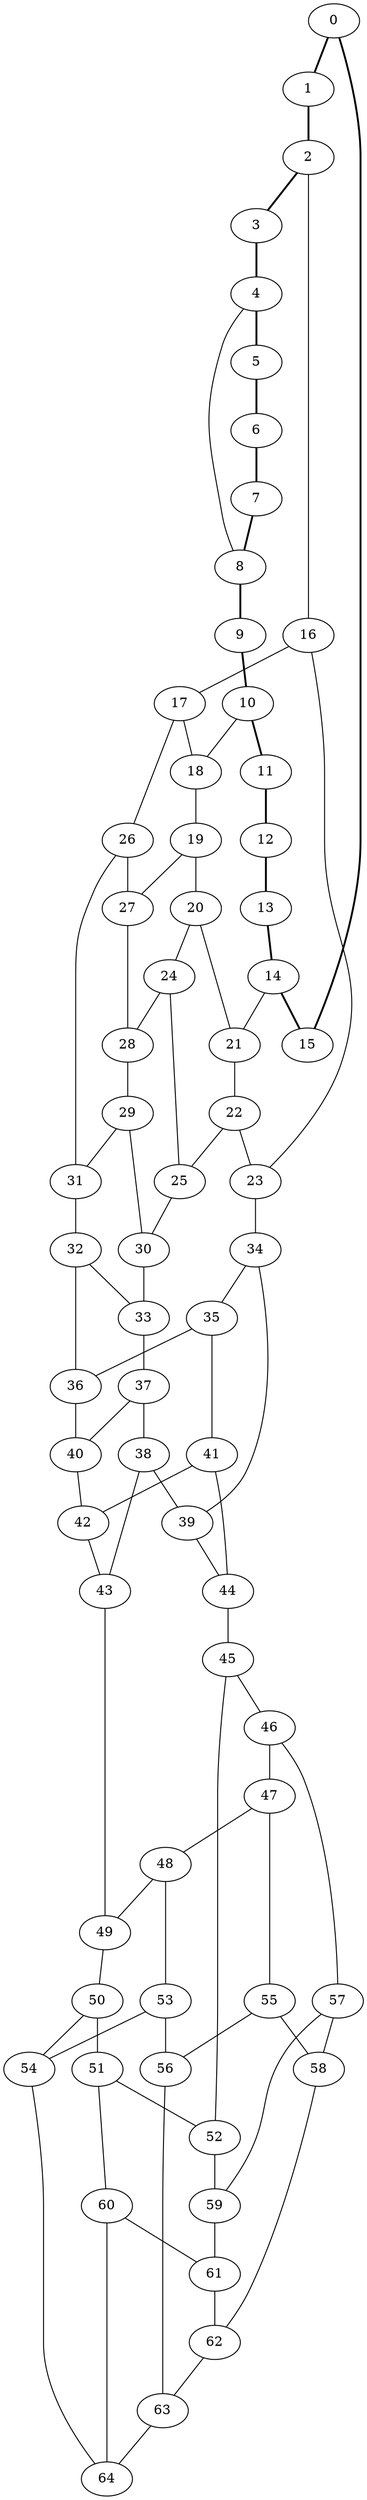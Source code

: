 //Inside of this graph isn't 3-connected
graph G {
0 [ pos = " 14.00,0.00!" ];
0 -- 1[style=bold];
0 -- 15[style=bold];
1 [ pos = " 12.93,5.36!" ];
1 -- 2[style=bold];
2 [ pos = " 9.90,9.90!" ];
2 -- 3[style=bold];
2 -- 16;
3 [ pos = " 5.36,12.93!" ];
3 -- 4[style=bold];
4 [ pos = " 0.00,14.00!" ];
4 -- 5[style=bold];
4 -- 8;
5 [ pos = " -5.36,12.93!" ];
5 -- 6[style=bold];
6 [ pos = " -9.90,9.90!" ];
6 -- 7[style=bold];
7 [ pos = " -12.93,5.36!" ];
7 -- 8[style=bold];
8 [ pos = " -14.00,0.00!" ];
8 -- 9[style=bold];
9 [ pos = " -12.93,-5.36!" ];
9 -- 10[style=bold];
10 [ pos = " -9.90,-9.90!" ];
10 -- 11[style=bold];
10 -- 18;
11 [ pos = " -5.36,-12.93!" ];
11 -- 12[style=bold];
12 [ pos = " 0.00,-14.00!" ];
12 -- 13[style=bold];
13 [ pos = " 5.36,-12.93!" ];
13 -- 14[style=bold];
14 [ pos = " 9.90,-9.90!" ];
14 -- 15[style=bold];
14 -- 21;
15 [ pos = " 12.93,-5.36!" ];
16 -- 17;
16 -- 23;
17 -- 18;
17 -- 26;
18 -- 19;
19 -- 20;
19 -- 27;
20 -- 21;
20 -- 24;
21 -- 22;
22 -- 23;
22 -- 25;
23 -- 34;
24 -- 25;
24 -- 28;
25 -- 30;
26 -- 27;
26 -- 31;
27 -- 28;
28 -- 29;
29 -- 30;
29 -- 31;
30 -- 33;
31 -- 32;
32 -- 33;
32 -- 36;
33 -- 37;
34 -- 35;
34 -- 39;
35 -- 36;
35 -- 41;
36 -- 40;
37 -- 38;
37 -- 40;
38 -- 39;
38 -- 43;
39 -- 44;
40 -- 42;
41 -- 42;
41 -- 44;
42 -- 43;
43 -- 49;
44 -- 45;
45 -- 46;
45 -- 52;
46 -- 47;
46 -- 57;
47 -- 48;
47 -- 55;
48 -- 49;
48 -- 53;
49 -- 50;
50 -- 51;
50 -- 54;
51 -- 52;
51 -- 60;
52 -- 59;
53 -- 54;
53 -- 56;
54 -- 64;
55 -- 56;
55 -- 58;
56 -- 63;
57 -- 58;
57 -- 59;
58 -- 62;
59 -- 61;
60 -- 61;
60 -- 64;
61 -- 62;
62 -- 63;
63 -- 64;
}
